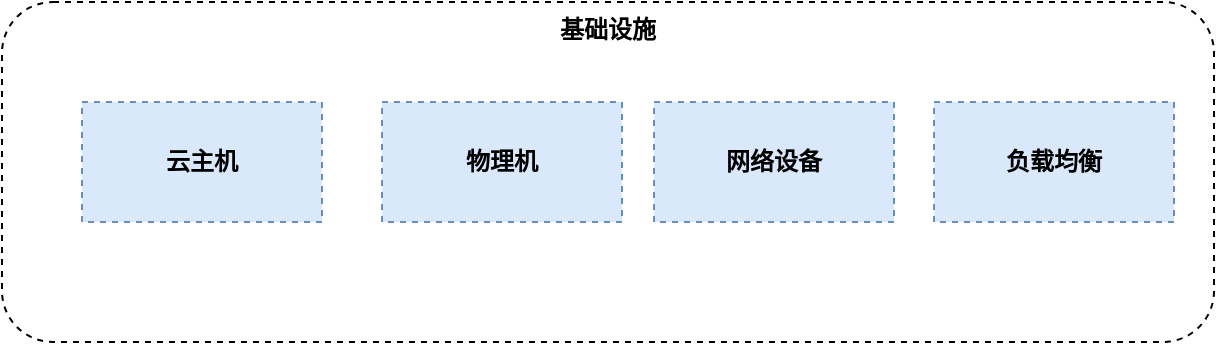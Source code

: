 <mxfile version="13.8.0" type="github">
  <diagram id="eIo0H9kK7ql945uVP1NC" name="Page-1">
    <mxGraphModel dx="946" dy="549" grid="1" gridSize="10" guides="1" tooltips="1" connect="1" arrows="1" fold="1" page="1" pageScale="1" pageWidth="827" pageHeight="1169" math="0" shadow="0">
      <root>
        <mxCell id="0" />
        <mxCell id="ejlwgzSSQwUT3n1aease-23" parent="0" />
        <mxCell id="ejlwgzSSQwUT3n1aease-29" value="&lt;b&gt;基础设施&lt;/b&gt;" style="rounded=1;whiteSpace=wrap;html=1;dashed=1;align=center;verticalAlign=top;horizontal=1;labelBorderColor=none;" vertex="1" parent="ejlwgzSSQwUT3n1aease-23">
          <mxGeometry x="154" y="415" width="606" height="170" as="geometry" />
        </mxCell>
        <mxCell id="ejlwgzSSQwUT3n1aease-33" value="云主机 " style="rounded=0;whiteSpace=wrap;html=1;dashed=1;align=center;fontStyle=1;fillColor=#dae8fc;strokeColor=#6c8ebf;" vertex="1" parent="ejlwgzSSQwUT3n1aease-23">
          <mxGeometry x="194" y="465" width="120" height="60" as="geometry" />
        </mxCell>
        <mxCell id="ejlwgzSSQwUT3n1aease-34" value="物理机" style="rounded=0;whiteSpace=wrap;html=1;dashed=1;align=center;fontStyle=1;fillColor=#dae8fc;strokeColor=#6c8ebf;" vertex="1" parent="ejlwgzSSQwUT3n1aease-23">
          <mxGeometry x="344" y="465" width="120" height="60" as="geometry" />
        </mxCell>
        <mxCell id="ejlwgzSSQwUT3n1aease-35" value="网络设备" style="rounded=0;whiteSpace=wrap;html=1;dashed=1;align=center;fontStyle=1;fillColor=#dae8fc;strokeColor=#6c8ebf;" vertex="1" parent="ejlwgzSSQwUT3n1aease-23">
          <mxGeometry x="480" y="465" width="120" height="60" as="geometry" />
        </mxCell>
        <mxCell id="ejlwgzSSQwUT3n1aease-36" value="负载均衡" style="rounded=0;whiteSpace=wrap;html=1;dashed=1;align=center;fontStyle=1;fillColor=#dae8fc;strokeColor=#6c8ebf;" vertex="1" parent="ejlwgzSSQwUT3n1aease-23">
          <mxGeometry x="620" y="465" width="120" height="60" as="geometry" />
        </mxCell>
      </root>
    </mxGraphModel>
  </diagram>
</mxfile>
